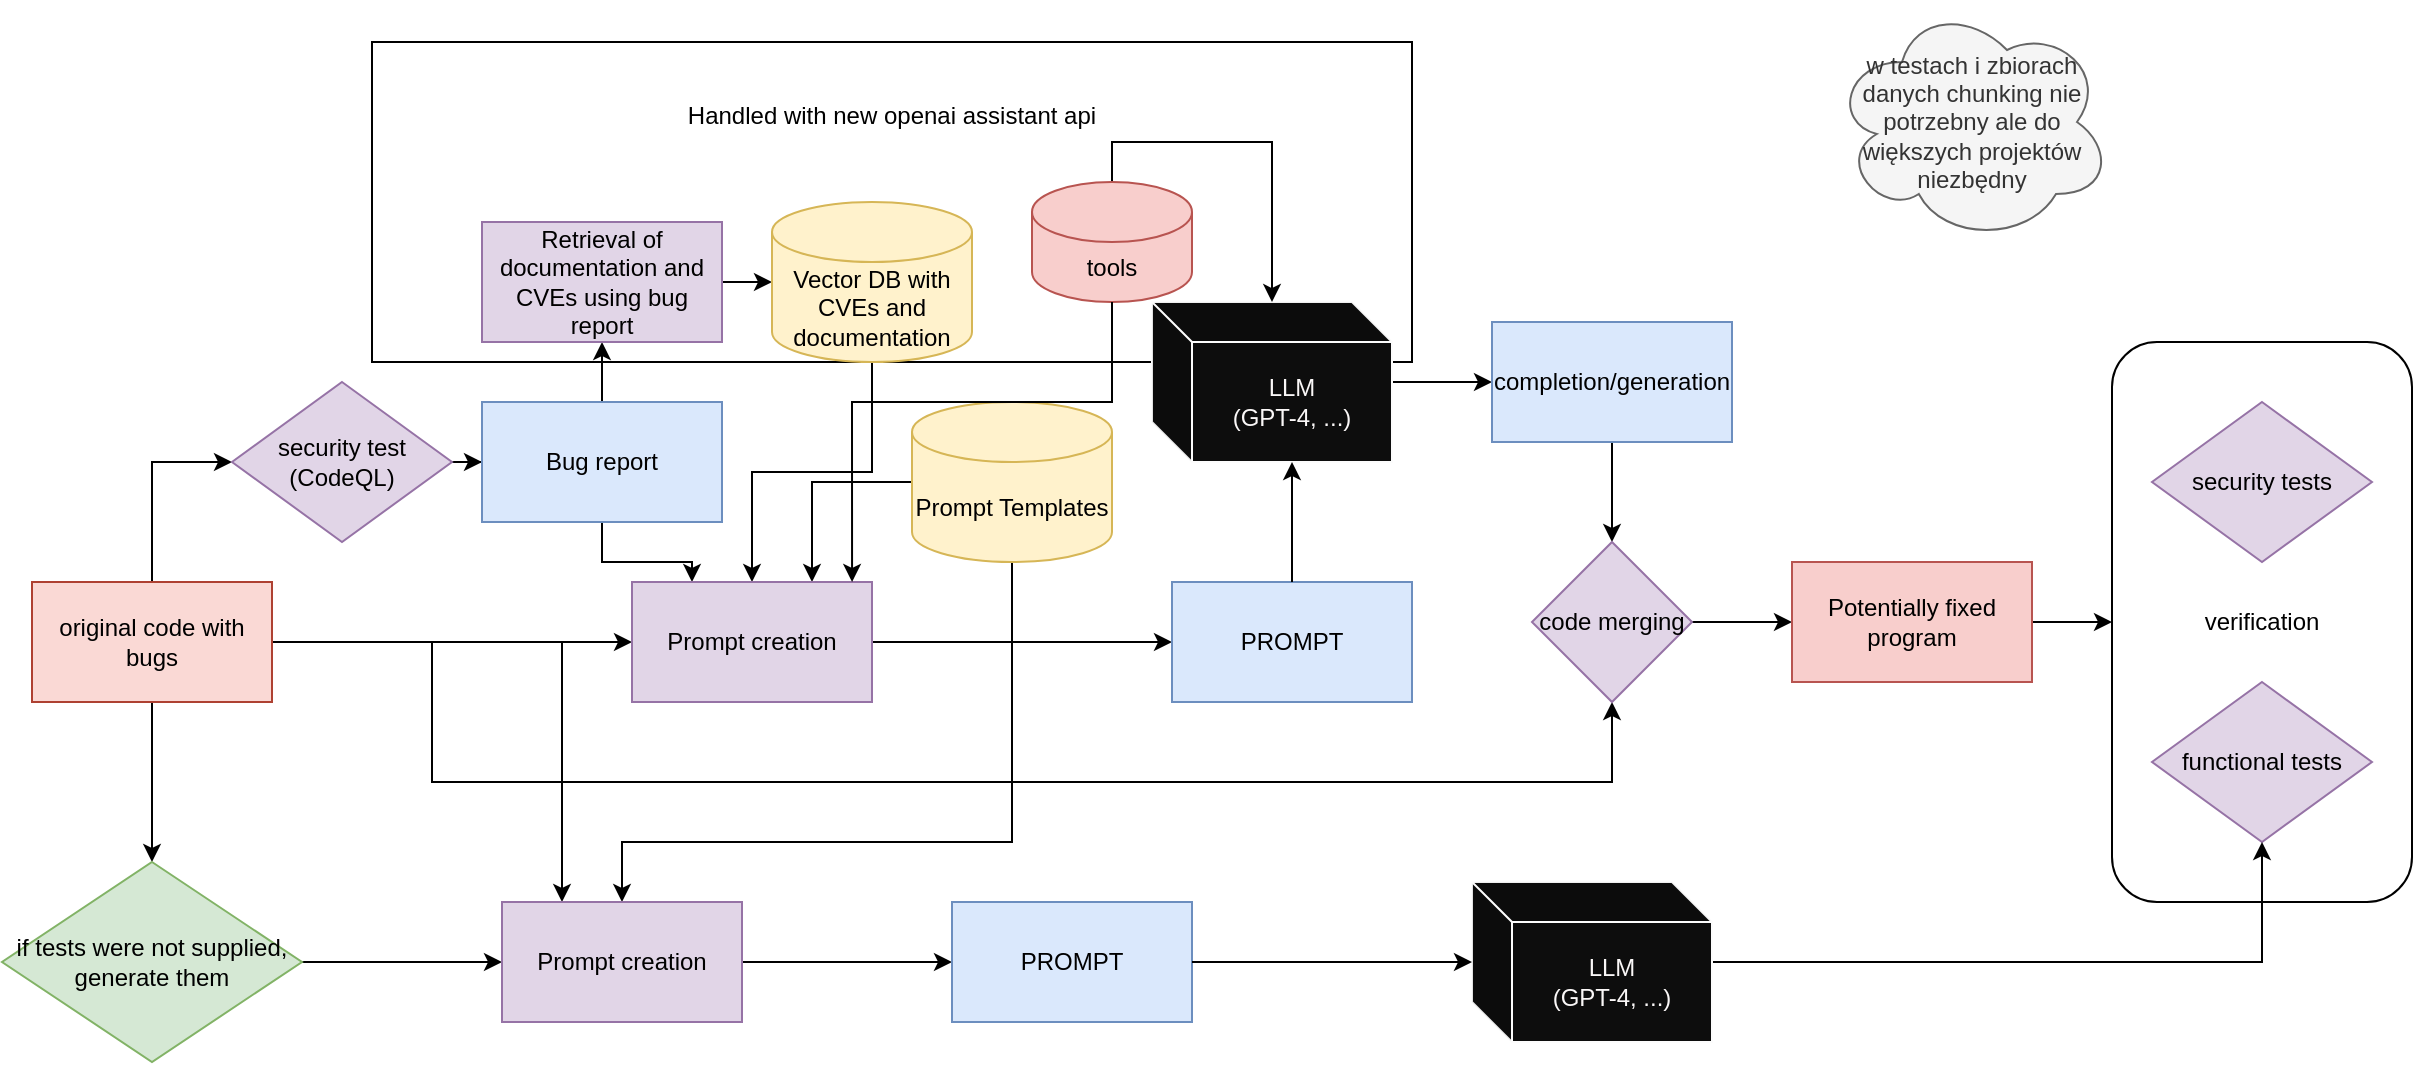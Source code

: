<mxfile version="22.1.3" type="github">
  <diagram name="Page-1" id="2YBvvXClWsGukQMizWep">
    <mxGraphModel dx="1434" dy="835" grid="1" gridSize="10" guides="1" tooltips="1" connect="1" arrows="1" fold="1" page="1" pageScale="1" pageWidth="850" pageHeight="1100" math="0" shadow="0">
      <root>
        <mxCell id="0" />
        <mxCell id="1" parent="0" />
        <mxCell id="hU-8InKCtP9nK7P86rN6-2" value="&lt;div&gt;Handled with new openai assistant api&lt;/div&gt;&lt;div&gt;&lt;br&gt;&lt;/div&gt;&lt;div&gt;&lt;br&gt;&lt;/div&gt;&lt;div&gt;&lt;br&gt;&lt;/div&gt;&lt;div&gt;&lt;br&gt;&lt;/div&gt;&lt;div&gt;&lt;br&gt;&lt;/div&gt;&lt;div&gt;&lt;br&gt;&lt;/div&gt;" style="rounded=0;whiteSpace=wrap;html=1;fillColor=none;" parent="1" vertex="1">
          <mxGeometry x="250" y="120" width="520" height="160" as="geometry" />
        </mxCell>
        <mxCell id="Ab3tzTa3yzkyZwKfhWyt-38" value="verification" style="rounded=1;whiteSpace=wrap;html=1;fillColor=none;glass=0;" parent="1" vertex="1">
          <mxGeometry x="1120" y="270" width="150" height="280" as="geometry" />
        </mxCell>
        <mxCell id="Ab3tzTa3yzkyZwKfhWyt-6" value="" style="edgeStyle=orthogonalEdgeStyle;rounded=0;orthogonalLoop=1;jettySize=auto;html=1;entryX=0;entryY=0.5;entryDx=0;entryDy=0;" parent="1" source="Ab3tzTa3yzkyZwKfhWyt-3" target="Ab3tzTa3yzkyZwKfhWyt-4" edge="1">
          <mxGeometry relative="1" as="geometry">
            <mxPoint x="140" y="310" as="targetPoint" />
          </mxGeometry>
        </mxCell>
        <mxCell id="Ab3tzTa3yzkyZwKfhWyt-18" style="edgeStyle=orthogonalEdgeStyle;rounded=0;orthogonalLoop=1;jettySize=auto;html=1;entryX=0;entryY=0.5;entryDx=0;entryDy=0;" parent="1" source="Ab3tzTa3yzkyZwKfhWyt-3" target="Ab3tzTa3yzkyZwKfhWyt-17" edge="1">
          <mxGeometry relative="1" as="geometry" />
        </mxCell>
        <mxCell id="AkYnuKdeUrwlRx9NEcZZ-2" value="" style="edgeStyle=orthogonalEdgeStyle;rounded=0;orthogonalLoop=1;jettySize=auto;html=1;" edge="1" parent="1" source="Ab3tzTa3yzkyZwKfhWyt-3">
          <mxGeometry relative="1" as="geometry">
            <mxPoint x="140" y="530" as="targetPoint" />
          </mxGeometry>
        </mxCell>
        <mxCell id="AkYnuKdeUrwlRx9NEcZZ-13" style="edgeStyle=orthogonalEdgeStyle;rounded=0;orthogonalLoop=1;jettySize=auto;html=1;entryX=0.25;entryY=0;entryDx=0;entryDy=0;" edge="1" parent="1" source="Ab3tzTa3yzkyZwKfhWyt-3" target="AkYnuKdeUrwlRx9NEcZZ-6">
          <mxGeometry relative="1" as="geometry" />
        </mxCell>
        <mxCell id="Ab3tzTa3yzkyZwKfhWyt-3" value="original code with bugs" style="rounded=0;whiteSpace=wrap;html=1;fillColor=#fad9d5;strokeColor=#ae4132;" parent="1" vertex="1">
          <mxGeometry x="80" y="390" width="120" height="60" as="geometry" />
        </mxCell>
        <mxCell id="Ab3tzTa3yzkyZwKfhWyt-8" value="" style="edgeStyle=orthogonalEdgeStyle;rounded=0;orthogonalLoop=1;jettySize=auto;html=1;" parent="1" source="Ab3tzTa3yzkyZwKfhWyt-4" target="Ab3tzTa3yzkyZwKfhWyt-7" edge="1">
          <mxGeometry relative="1" as="geometry" />
        </mxCell>
        <mxCell id="Ab3tzTa3yzkyZwKfhWyt-4" value="&lt;div&gt;security test&lt;/div&gt;&lt;div&gt;(CodeQL)&lt;br&gt;&lt;/div&gt;" style="rhombus;whiteSpace=wrap;html=1;fillColor=#e1d5e7;strokeColor=#9673a6;" parent="1" vertex="1">
          <mxGeometry x="180" y="290" width="110" height="80" as="geometry" />
        </mxCell>
        <mxCell id="Ab3tzTa3yzkyZwKfhWyt-11" value="" style="edgeStyle=orthogonalEdgeStyle;rounded=0;orthogonalLoop=1;jettySize=auto;html=1;" parent="1" source="Ab3tzTa3yzkyZwKfhWyt-7" target="Ab3tzTa3yzkyZwKfhWyt-10" edge="1">
          <mxGeometry relative="1" as="geometry" />
        </mxCell>
        <mxCell id="Ab3tzTa3yzkyZwKfhWyt-19" style="edgeStyle=orthogonalEdgeStyle;rounded=0;orthogonalLoop=1;jettySize=auto;html=1;entryX=0.25;entryY=0;entryDx=0;entryDy=0;" parent="1" source="Ab3tzTa3yzkyZwKfhWyt-7" target="Ab3tzTa3yzkyZwKfhWyt-17" edge="1">
          <mxGeometry relative="1" as="geometry" />
        </mxCell>
        <mxCell id="Ab3tzTa3yzkyZwKfhWyt-7" value="Bug report" style="whiteSpace=wrap;html=1;fillColor=#dae8fc;strokeColor=#6c8ebf;" parent="1" vertex="1">
          <mxGeometry x="305" y="300" width="120" height="60" as="geometry" />
        </mxCell>
        <mxCell id="Ab3tzTa3yzkyZwKfhWyt-16" value="" style="edgeStyle=orthogonalEdgeStyle;rounded=0;orthogonalLoop=1;jettySize=auto;html=1;" parent="1" source="Ab3tzTa3yzkyZwKfhWyt-10" target="Ab3tzTa3yzkyZwKfhWyt-15" edge="1">
          <mxGeometry relative="1" as="geometry" />
        </mxCell>
        <mxCell id="Ab3tzTa3yzkyZwKfhWyt-10" value="Retrieval of documentation and CVEs using bug report" style="whiteSpace=wrap;html=1;fillColor=#e1d5e7;strokeColor=#9673a6;" parent="1" vertex="1">
          <mxGeometry x="305" y="210" width="120" height="60" as="geometry" />
        </mxCell>
        <mxCell id="Ab3tzTa3yzkyZwKfhWyt-21" style="edgeStyle=orthogonalEdgeStyle;rounded=0;orthogonalLoop=1;jettySize=auto;html=1;entryX=0.75;entryY=0;entryDx=0;entryDy=0;" parent="1" source="Ab3tzTa3yzkyZwKfhWyt-12" target="Ab3tzTa3yzkyZwKfhWyt-17" edge="1">
          <mxGeometry relative="1" as="geometry" />
        </mxCell>
        <mxCell id="AkYnuKdeUrwlRx9NEcZZ-12" style="edgeStyle=orthogonalEdgeStyle;rounded=0;orthogonalLoop=1;jettySize=auto;html=1;entryX=0.5;entryY=0;entryDx=0;entryDy=0;" edge="1" parent="1" source="Ab3tzTa3yzkyZwKfhWyt-12" target="AkYnuKdeUrwlRx9NEcZZ-6">
          <mxGeometry relative="1" as="geometry">
            <Array as="points">
              <mxPoint x="570" y="520" />
              <mxPoint x="375" y="520" />
            </Array>
          </mxGeometry>
        </mxCell>
        <mxCell id="Ab3tzTa3yzkyZwKfhWyt-12" value="Prompt Templates" style="shape=cylinder3;whiteSpace=wrap;html=1;boundedLbl=1;backgroundOutline=1;size=15;fillColor=#fff2cc;strokeColor=#d6b656;" parent="1" vertex="1">
          <mxGeometry x="520" y="300" width="100" height="80" as="geometry" />
        </mxCell>
        <mxCell id="Ab3tzTa3yzkyZwKfhWyt-20" style="edgeStyle=orthogonalEdgeStyle;rounded=0;orthogonalLoop=1;jettySize=auto;html=1;entryX=0.5;entryY=0;entryDx=0;entryDy=0;" parent="1" source="Ab3tzTa3yzkyZwKfhWyt-15" target="Ab3tzTa3yzkyZwKfhWyt-17" edge="1">
          <mxGeometry relative="1" as="geometry" />
        </mxCell>
        <mxCell id="Ab3tzTa3yzkyZwKfhWyt-15" value="Vector DB with CVEs and documentation" style="shape=cylinder3;whiteSpace=wrap;html=1;boundedLbl=1;backgroundOutline=1;size=15;fillColor=#fff2cc;strokeColor=#d6b656;" parent="1" vertex="1">
          <mxGeometry x="450" y="200" width="100" height="80" as="geometry" />
        </mxCell>
        <mxCell id="Ab3tzTa3yzkyZwKfhWyt-23" value="" style="edgeStyle=orthogonalEdgeStyle;rounded=0;orthogonalLoop=1;jettySize=auto;html=1;" parent="1" source="Ab3tzTa3yzkyZwKfhWyt-17" target="Ab3tzTa3yzkyZwKfhWyt-22" edge="1">
          <mxGeometry relative="1" as="geometry" />
        </mxCell>
        <mxCell id="Ab3tzTa3yzkyZwKfhWyt-17" value="Prompt creation" style="rounded=0;whiteSpace=wrap;html=1;fillColor=#e1d5e7;strokeColor=#9673a6;" parent="1" vertex="1">
          <mxGeometry x="380" y="390" width="120" height="60" as="geometry" />
        </mxCell>
        <mxCell id="Ab3tzTa3yzkyZwKfhWyt-22" value="PROMPT" style="rounded=0;whiteSpace=wrap;html=1;fillColor=#dae8fc;strokeColor=#6c8ebf;" parent="1" vertex="1">
          <mxGeometry x="650" y="390" width="120" height="60" as="geometry" />
        </mxCell>
        <mxCell id="Ab3tzTa3yzkyZwKfhWyt-29" value="" style="edgeStyle=orthogonalEdgeStyle;rounded=0;orthogonalLoop=1;jettySize=auto;html=1;" parent="1" source="Ab3tzTa3yzkyZwKfhWyt-25" target="Ab3tzTa3yzkyZwKfhWyt-28" edge="1">
          <mxGeometry relative="1" as="geometry" />
        </mxCell>
        <mxCell id="Ab3tzTa3yzkyZwKfhWyt-25" value="&lt;div&gt;LLM&lt;/div&gt;&lt;div&gt;(GPT-4, ...)&lt;br&gt;&lt;/div&gt;" style="shape=cube;whiteSpace=wrap;html=1;boundedLbl=1;backgroundOutline=1;darkOpacity=0.05;darkOpacity2=0.1;fillColor=#0D0D0D;strokeColor=#FCFCFC;fontColor=#FAF7F7;" parent="1" vertex="1">
          <mxGeometry x="640" y="250" width="120" height="80" as="geometry" />
        </mxCell>
        <mxCell id="Ab3tzTa3yzkyZwKfhWyt-27" style="edgeStyle=orthogonalEdgeStyle;rounded=0;orthogonalLoop=1;jettySize=auto;html=1;exitX=0.5;exitY=0;exitDx=0;exitDy=0;entryX=0;entryY=0;entryDx=70;entryDy=80;entryPerimeter=0;" parent="1" source="Ab3tzTa3yzkyZwKfhWyt-22" target="Ab3tzTa3yzkyZwKfhWyt-25" edge="1">
          <mxGeometry relative="1" as="geometry" />
        </mxCell>
        <mxCell id="Ab3tzTa3yzkyZwKfhWyt-33" style="edgeStyle=orthogonalEdgeStyle;rounded=0;orthogonalLoop=1;jettySize=auto;html=1;entryX=0.5;entryY=0;entryDx=0;entryDy=0;" parent="1" source="Ab3tzTa3yzkyZwKfhWyt-28" target="Ab3tzTa3yzkyZwKfhWyt-31" edge="1">
          <mxGeometry relative="1" as="geometry" />
        </mxCell>
        <mxCell id="Ab3tzTa3yzkyZwKfhWyt-28" value="completion/generation" style="whiteSpace=wrap;html=1;fillColor=#dae8fc;strokeColor=#6c8ebf;" parent="1" vertex="1">
          <mxGeometry x="810" y="260" width="120" height="60" as="geometry" />
        </mxCell>
        <mxCell id="Ab3tzTa3yzkyZwKfhWyt-30" value="" style="endArrow=classic;html=1;rounded=0;entryX=0.5;entryY=1;entryDx=0;entryDy=0;" parent="1" target="Ab3tzTa3yzkyZwKfhWyt-31" edge="1">
          <mxGeometry width="50" height="50" relative="1" as="geometry">
            <mxPoint x="280" y="420" as="sourcePoint" />
            <mxPoint x="880" y="490" as="targetPoint" />
            <Array as="points">
              <mxPoint x="280" y="490" />
              <mxPoint x="870" y="490" />
            </Array>
          </mxGeometry>
        </mxCell>
        <mxCell id="Ab3tzTa3yzkyZwKfhWyt-34" style="edgeStyle=orthogonalEdgeStyle;rounded=0;orthogonalLoop=1;jettySize=auto;html=1;" parent="1" source="Ab3tzTa3yzkyZwKfhWyt-31" edge="1">
          <mxGeometry relative="1" as="geometry">
            <mxPoint x="960" y="410" as="targetPoint" />
          </mxGeometry>
        </mxCell>
        <mxCell id="Ab3tzTa3yzkyZwKfhWyt-31" value="code merging" style="rhombus;whiteSpace=wrap;html=1;fillColor=#e1d5e7;strokeColor=#9673a6;" parent="1" vertex="1">
          <mxGeometry x="830" y="370" width="80" height="80" as="geometry" />
        </mxCell>
        <mxCell id="Ab3tzTa3yzkyZwKfhWyt-32" value="w testach i zbiorach danych chunking nie potrzebny ale do większych projektów niezbędny" style="ellipse;shape=cloud;whiteSpace=wrap;html=1;fillColor=#f5f5f5;strokeColor=#666666;fontColor=#333333;" parent="1" vertex="1">
          <mxGeometry x="980" y="100" width="140" height="120" as="geometry" />
        </mxCell>
        <mxCell id="Ab3tzTa3yzkyZwKfhWyt-39" style="edgeStyle=orthogonalEdgeStyle;rounded=0;orthogonalLoop=1;jettySize=auto;html=1;entryX=0;entryY=0.5;entryDx=0;entryDy=0;" parent="1" source="Ab3tzTa3yzkyZwKfhWyt-35" target="Ab3tzTa3yzkyZwKfhWyt-38" edge="1">
          <mxGeometry relative="1" as="geometry" />
        </mxCell>
        <mxCell id="Ab3tzTa3yzkyZwKfhWyt-35" value="Potentially fixed program" style="rounded=0;whiteSpace=wrap;html=1;fillColor=#f8cecc;strokeColor=#b85450;" parent="1" vertex="1">
          <mxGeometry x="960" y="380" width="120" height="60" as="geometry" />
        </mxCell>
        <mxCell id="Ab3tzTa3yzkyZwKfhWyt-36" value="&lt;div&gt;security tests&lt;/div&gt;" style="rhombus;whiteSpace=wrap;html=1;fillColor=#e1d5e7;strokeColor=#9673a6;" parent="1" vertex="1">
          <mxGeometry x="1140" y="300" width="110" height="80" as="geometry" />
        </mxCell>
        <mxCell id="Ab3tzTa3yzkyZwKfhWyt-37" value="functional tests" style="rhombus;whiteSpace=wrap;html=1;fillColor=#e1d5e7;strokeColor=#9673a6;" parent="1" vertex="1">
          <mxGeometry x="1140" y="440" width="110" height="80" as="geometry" />
        </mxCell>
        <mxCell id="hU-8InKCtP9nK7P86rN6-5" style="edgeStyle=orthogonalEdgeStyle;rounded=0;orthogonalLoop=1;jettySize=auto;html=1;" parent="1" source="hU-8InKCtP9nK7P86rN6-3" target="Ab3tzTa3yzkyZwKfhWyt-25" edge="1">
          <mxGeometry relative="1" as="geometry">
            <Array as="points">
              <mxPoint x="620" y="170" />
              <mxPoint x="700" y="170" />
            </Array>
          </mxGeometry>
        </mxCell>
        <mxCell id="hU-8InKCtP9nK7P86rN6-3" value="tools" style="shape=cylinder3;whiteSpace=wrap;html=1;boundedLbl=1;backgroundOutline=1;size=15;fillColor=#f8cecc;strokeColor=#b85450;" parent="1" vertex="1">
          <mxGeometry x="580" y="190" width="80" height="60" as="geometry" />
        </mxCell>
        <mxCell id="hU-8InKCtP9nK7P86rN6-4" style="edgeStyle=orthogonalEdgeStyle;rounded=0;orthogonalLoop=1;jettySize=auto;html=1;entryX=0.917;entryY=0;entryDx=0;entryDy=0;entryPerimeter=0;" parent="1" source="hU-8InKCtP9nK7P86rN6-3" target="Ab3tzTa3yzkyZwKfhWyt-17" edge="1">
          <mxGeometry relative="1" as="geometry">
            <Array as="points">
              <mxPoint x="620" y="300" />
              <mxPoint x="490" y="300" />
            </Array>
          </mxGeometry>
        </mxCell>
        <mxCell id="AkYnuKdeUrwlRx9NEcZZ-10" style="edgeStyle=orthogonalEdgeStyle;rounded=0;orthogonalLoop=1;jettySize=auto;html=1;entryX=0;entryY=0.5;entryDx=0;entryDy=0;" edge="1" parent="1" source="AkYnuKdeUrwlRx9NEcZZ-3" target="AkYnuKdeUrwlRx9NEcZZ-6">
          <mxGeometry relative="1" as="geometry" />
        </mxCell>
        <mxCell id="AkYnuKdeUrwlRx9NEcZZ-3" value="if tests were not supplied, generate them" style="rhombus;whiteSpace=wrap;html=1;fillColor=#d5e8d4;strokeColor=#82b366;" vertex="1" parent="1">
          <mxGeometry x="65" y="530" width="150" height="100" as="geometry" />
        </mxCell>
        <mxCell id="AkYnuKdeUrwlRx9NEcZZ-5" value="" style="edgeStyle=orthogonalEdgeStyle;rounded=0;orthogonalLoop=1;jettySize=auto;html=1;" edge="1" parent="1" source="AkYnuKdeUrwlRx9NEcZZ-6" target="AkYnuKdeUrwlRx9NEcZZ-7">
          <mxGeometry relative="1" as="geometry" />
        </mxCell>
        <mxCell id="AkYnuKdeUrwlRx9NEcZZ-6" value="Prompt creation" style="rounded=0;whiteSpace=wrap;html=1;fillColor=#e1d5e7;strokeColor=#9673a6;" vertex="1" parent="1">
          <mxGeometry x="315" y="550" width="120" height="60" as="geometry" />
        </mxCell>
        <mxCell id="AkYnuKdeUrwlRx9NEcZZ-7" value="PROMPT" style="rounded=0;whiteSpace=wrap;html=1;fillColor=#dae8fc;strokeColor=#6c8ebf;" vertex="1" parent="1">
          <mxGeometry x="540" y="550" width="120" height="60" as="geometry" />
        </mxCell>
        <mxCell id="AkYnuKdeUrwlRx9NEcZZ-11" style="edgeStyle=orthogonalEdgeStyle;rounded=0;orthogonalLoop=1;jettySize=auto;html=1;" edge="1" parent="1" source="AkYnuKdeUrwlRx9NEcZZ-8" target="Ab3tzTa3yzkyZwKfhWyt-37">
          <mxGeometry relative="1" as="geometry" />
        </mxCell>
        <mxCell id="AkYnuKdeUrwlRx9NEcZZ-8" value="&lt;div&gt;LLM&lt;/div&gt;&lt;div&gt;(GPT-4, ...)&lt;br&gt;&lt;/div&gt;" style="shape=cube;whiteSpace=wrap;html=1;boundedLbl=1;backgroundOutline=1;darkOpacity=0.05;darkOpacity2=0.1;fillColor=#0D0D0D;strokeColor=#FCFCFC;fontColor=#FAF7F7;" vertex="1" parent="1">
          <mxGeometry x="800" y="540" width="120" height="80" as="geometry" />
        </mxCell>
        <mxCell id="AkYnuKdeUrwlRx9NEcZZ-9" style="edgeStyle=orthogonalEdgeStyle;rounded=0;orthogonalLoop=1;jettySize=auto;html=1;" edge="1" parent="1" source="AkYnuKdeUrwlRx9NEcZZ-7" target="AkYnuKdeUrwlRx9NEcZZ-8">
          <mxGeometry relative="1" as="geometry" />
        </mxCell>
      </root>
    </mxGraphModel>
  </diagram>
</mxfile>

